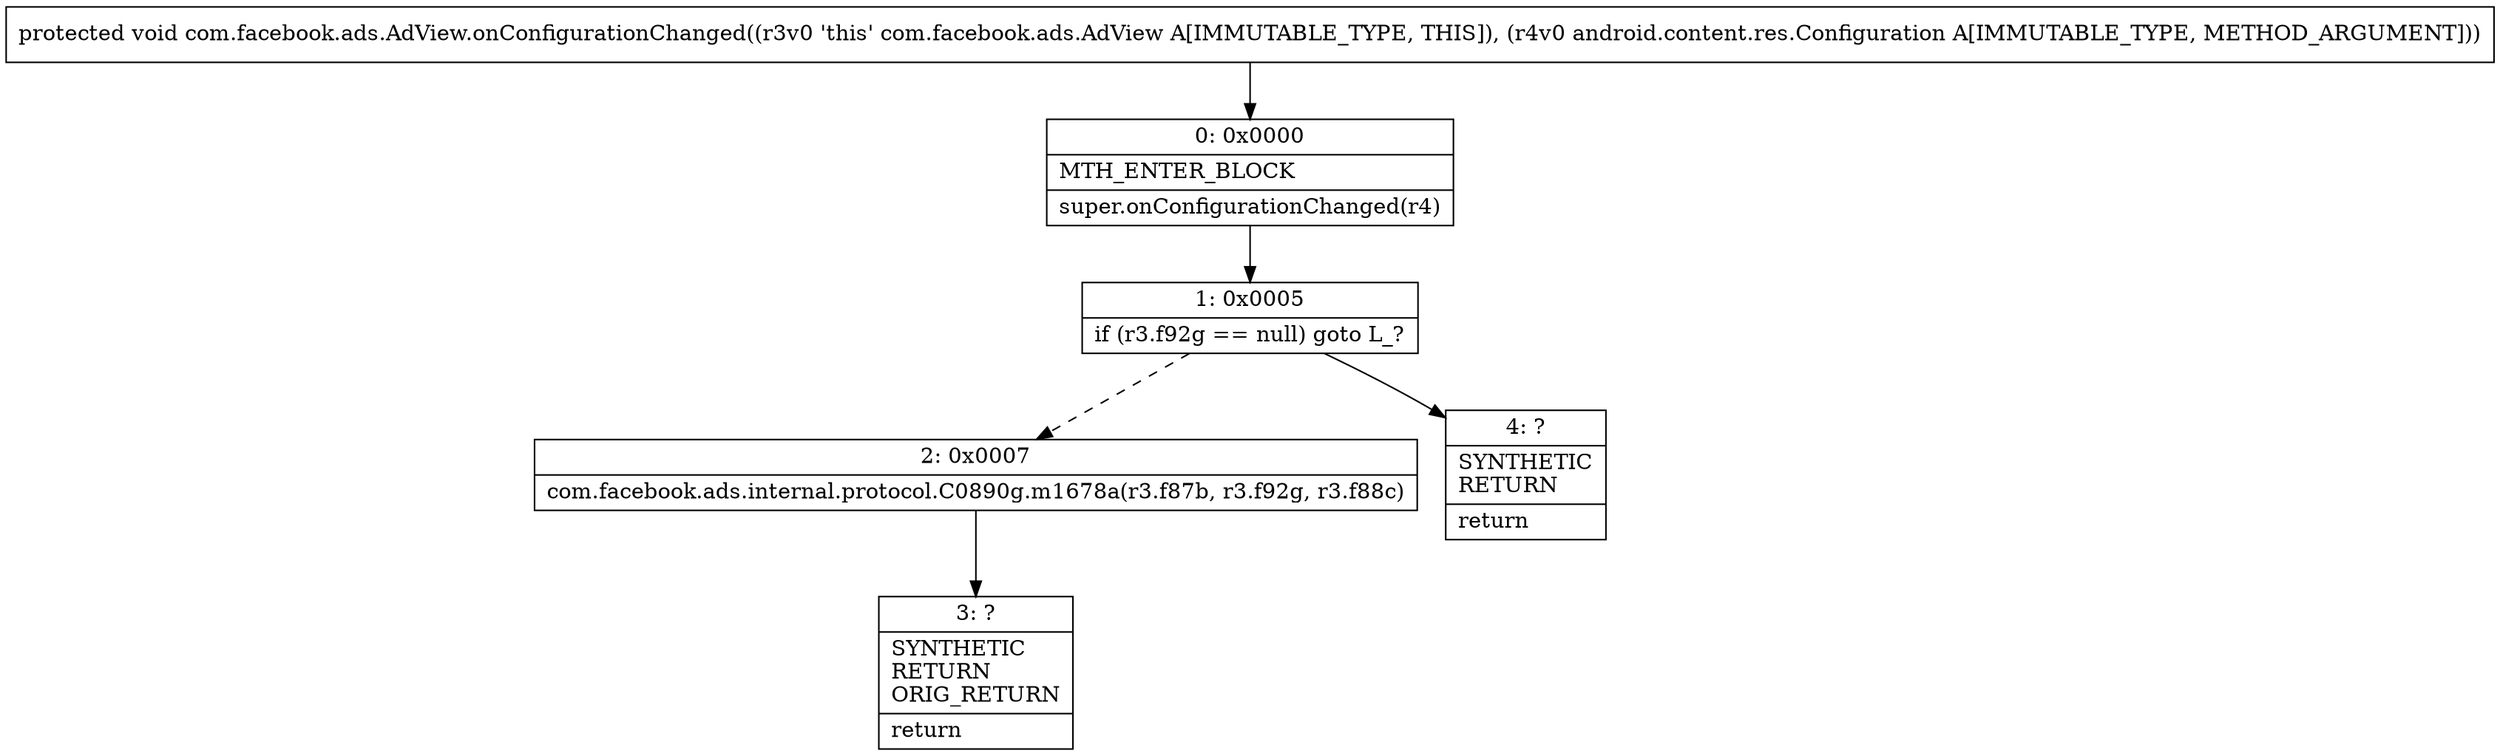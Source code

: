 digraph "CFG forcom.facebook.ads.AdView.onConfigurationChanged(Landroid\/content\/res\/Configuration;)V" {
Node_0 [shape=record,label="{0\:\ 0x0000|MTH_ENTER_BLOCK\l|super.onConfigurationChanged(r4)\l}"];
Node_1 [shape=record,label="{1\:\ 0x0005|if (r3.f92g == null) goto L_?\l}"];
Node_2 [shape=record,label="{2\:\ 0x0007|com.facebook.ads.internal.protocol.C0890g.m1678a(r3.f87b, r3.f92g, r3.f88c)\l}"];
Node_3 [shape=record,label="{3\:\ ?|SYNTHETIC\lRETURN\lORIG_RETURN\l|return\l}"];
Node_4 [shape=record,label="{4\:\ ?|SYNTHETIC\lRETURN\l|return\l}"];
MethodNode[shape=record,label="{protected void com.facebook.ads.AdView.onConfigurationChanged((r3v0 'this' com.facebook.ads.AdView A[IMMUTABLE_TYPE, THIS]), (r4v0 android.content.res.Configuration A[IMMUTABLE_TYPE, METHOD_ARGUMENT])) }"];
MethodNode -> Node_0;
Node_0 -> Node_1;
Node_1 -> Node_2[style=dashed];
Node_1 -> Node_4;
Node_2 -> Node_3;
}

